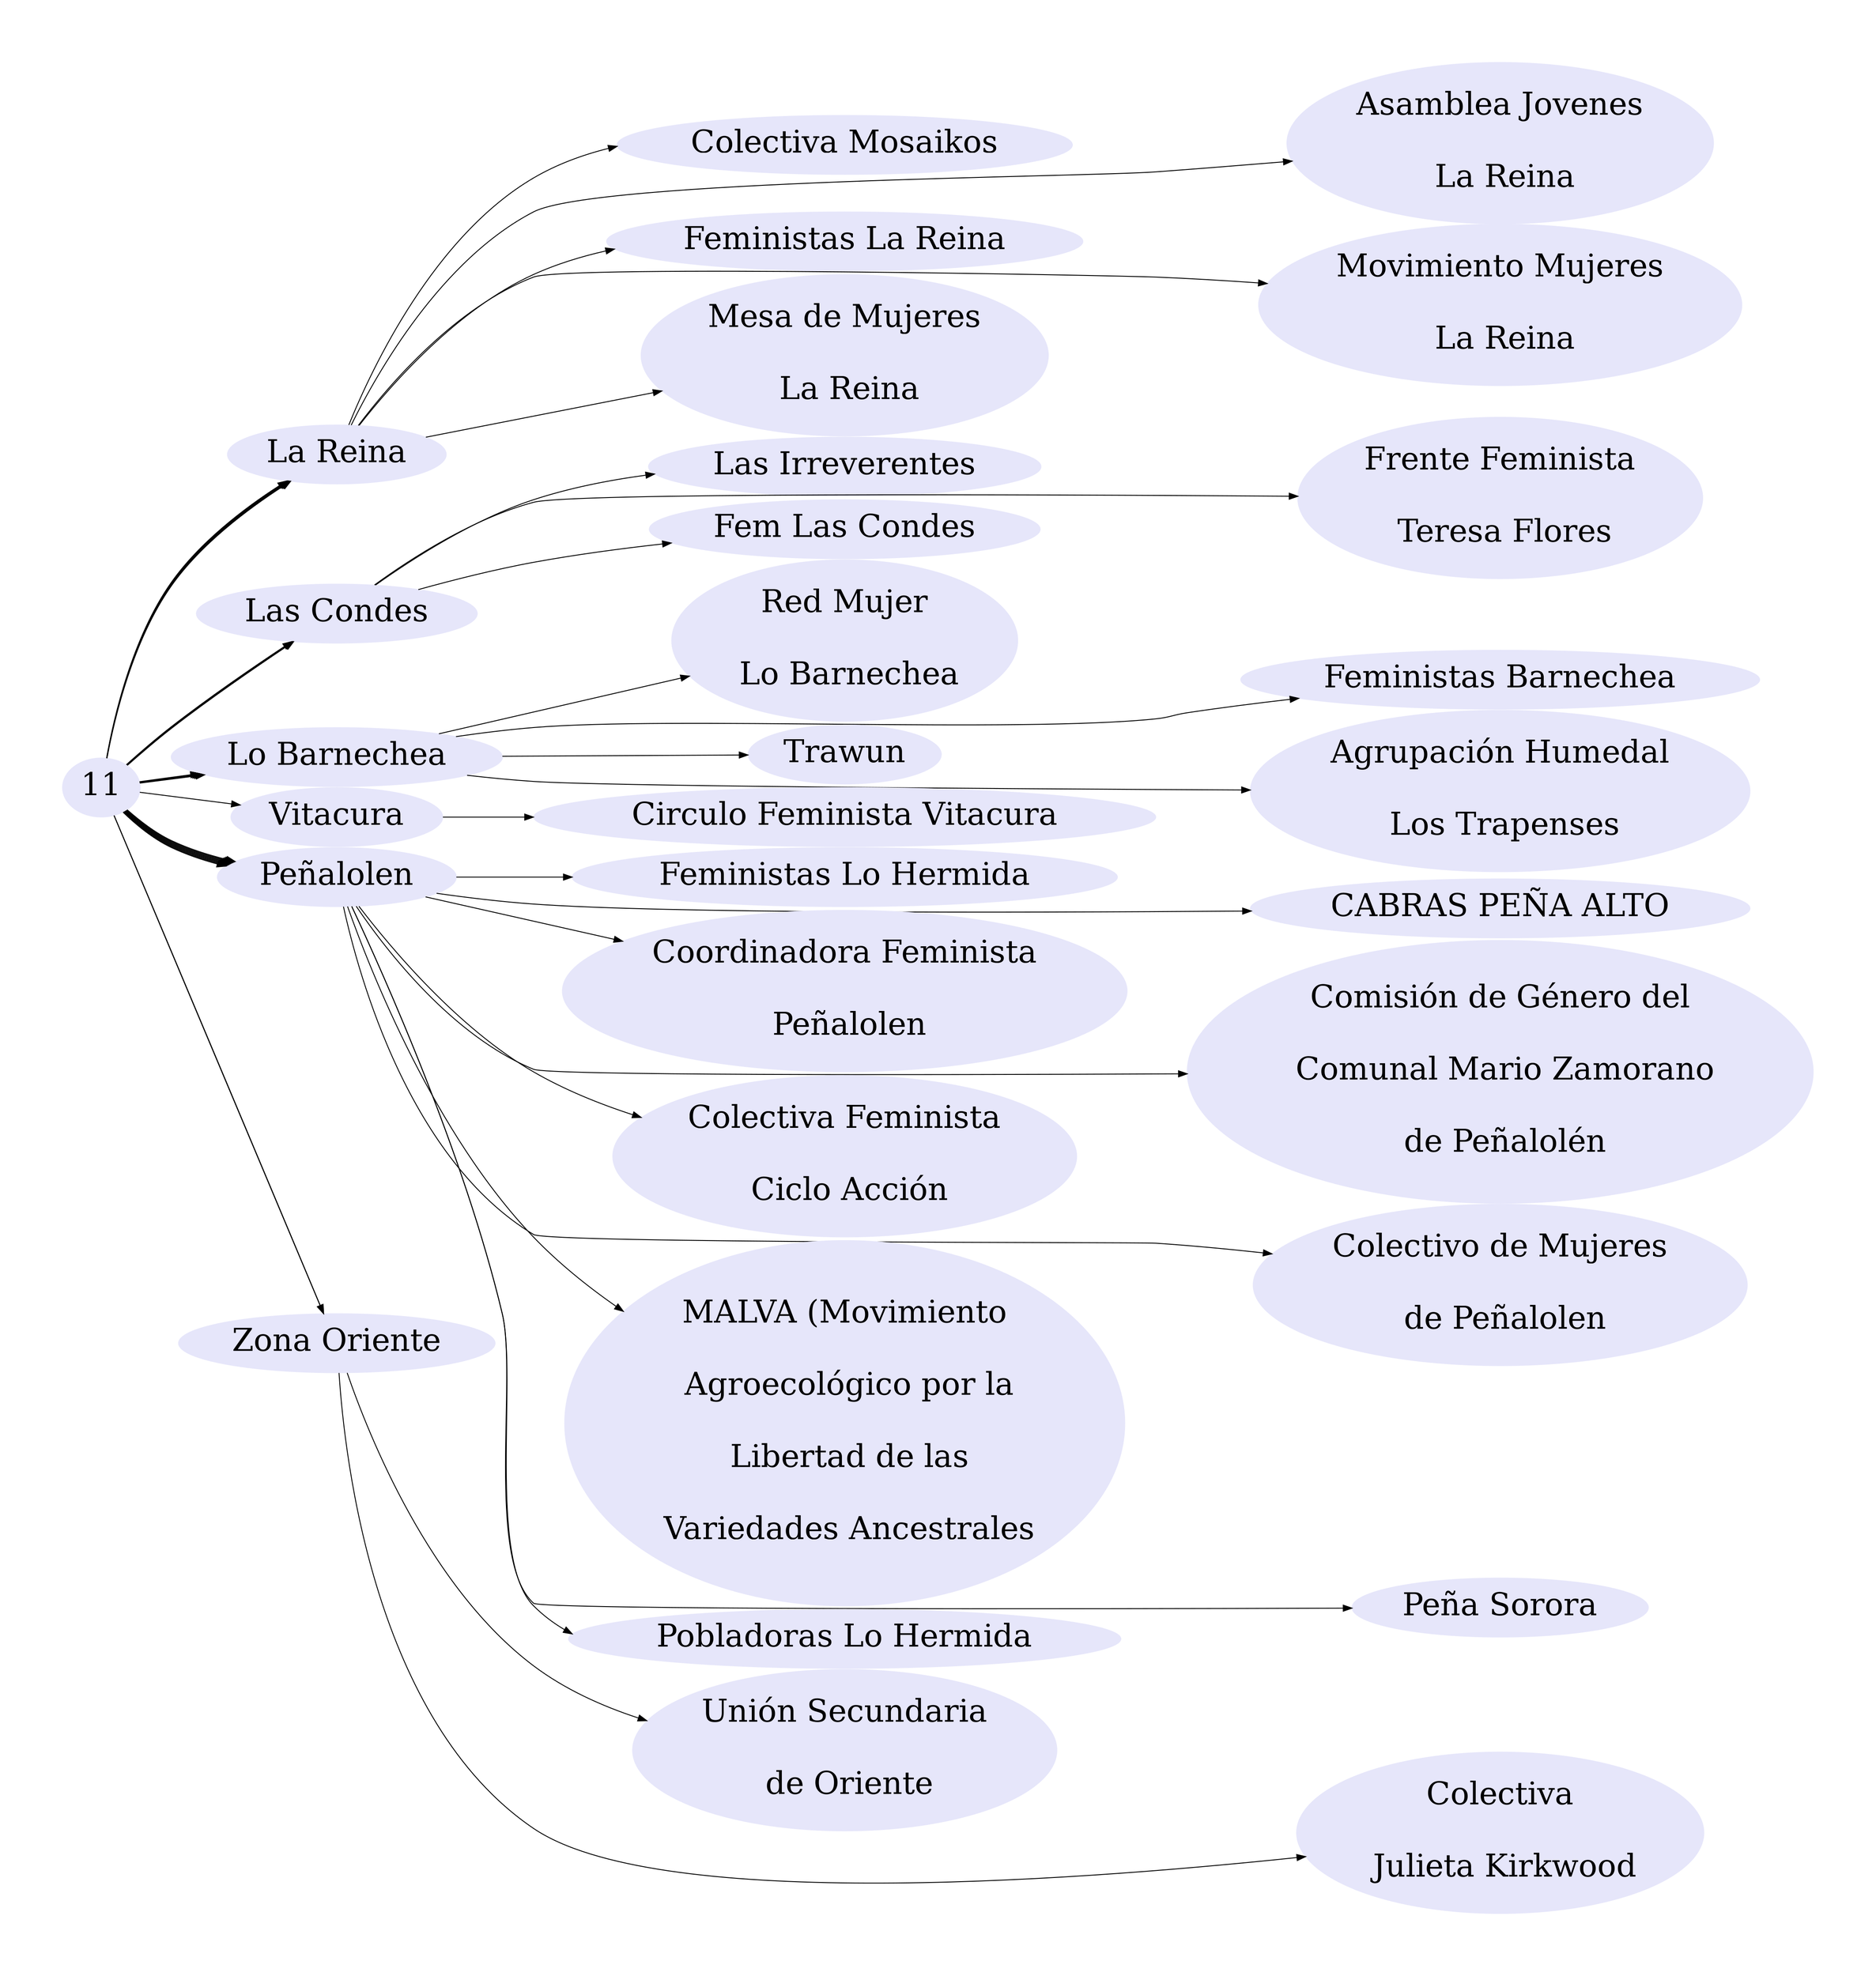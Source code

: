 digraph {
	graph [K=4,
		nodesep=0,
		overlap=false,
		pad=1,
		rankdir=LR,
		repulsiveforce=1
	];
	node [color=lavender,
		fontsize=36,
		style=filled
	];
	11 -> "La Reina";
	11 -> "La Reina";
	11 -> "La Reina";
	11 -> "La Reina";
	11 -> "La Reina";
	11 -> "Las Condes";
	11 -> "Las Condes";
	11 -> "Las Condes";
	11 -> "Lo Barnechea";
	11 -> "Lo Barnechea";
	11 -> "Lo Barnechea";
	11 -> "Lo Barnechea";
	11 -> Vitacura;
	11 -> Peñalolen;
	11 -> Peñalolen;
	11 -> Peñalolen;
	11 -> Peñalolen;
	11 -> Peñalolen;
	11 -> Peñalolen;
	11 -> Peñalolen;
	11 -> Peñalolen;
	11 -> Peñalolen;
	11 -> "Zona Oriente";
	11 -> "Zona Oriente";
	"La Reina" -> "Colectiva Mosaikos"	[minlen=1];
	"La Reina" -> "Asamblea Jovenes
 La Reina"	[minlen=2];
	"La Reina" -> "Feministas La Reina"	[minlen=1];
	"La Reina" -> "Movimiento Mujeres
 La Reina"	[minlen=2];
	"La Reina" -> "Mesa de Mujeres
 La Reina"	[minlen=1];
	"Las Condes" -> "Las Irreverentes"	[minlen=1];
	"Las Condes" -> "Frente Feminista
 Teresa Flores"	[minlen=2];
	"Las Condes" -> "Fem Las Condes"	[minlen=1];
	"Lo Barnechea" -> "Red Mujer
 Lo Barnechea"	[minlen=1];
	"Lo Barnechea" -> "Feministas Barnechea"	[minlen=2];
	"Lo Barnechea" -> Trawun	[minlen=1];
	"Lo Barnechea" -> "Agrupación Humedal
 Los Trapenses"	[minlen=2];
	Vitacura -> "Circulo Feminista Vitacura"	[minlen=1];
	Peñalolen -> "Feministas Lo Hermida"	[minlen=1];
	Peñalolen -> "CABRAS PEÑA ALTO"	[minlen=2];
	Peñalolen -> "Coordinadora Feminista
 Peñalolen"	[minlen=1];
	Peñalolen -> "Comisión de Género del
 Comunal Mario Zamorano
 de Peñalolén"	[minlen=2];
	Peñalolen -> "Colectiva Feminista
 Ciclo Acción"	[minlen=1];
	Peñalolen -> "Colectivo de Mujeres
 de Peñalolen"	[minlen=2];
	Peñalolen -> "MALVA (Movimiento
 Agroecológico por la
 Libertad de las
 Variedades Ancestrales"	[minlen=1];
	Peñalolen -> "Peña Sorora"	[minlen=2];
	Peñalolen -> "Pobladoras Lo Hermida"	[minlen=1];
	"Zona Oriente" -> "Unión Secundaria
 de Oriente"	[minlen=1];
	"Zona Oriente" -> "Colectiva
 Julieta Kirkwood"	[minlen=2];
}
